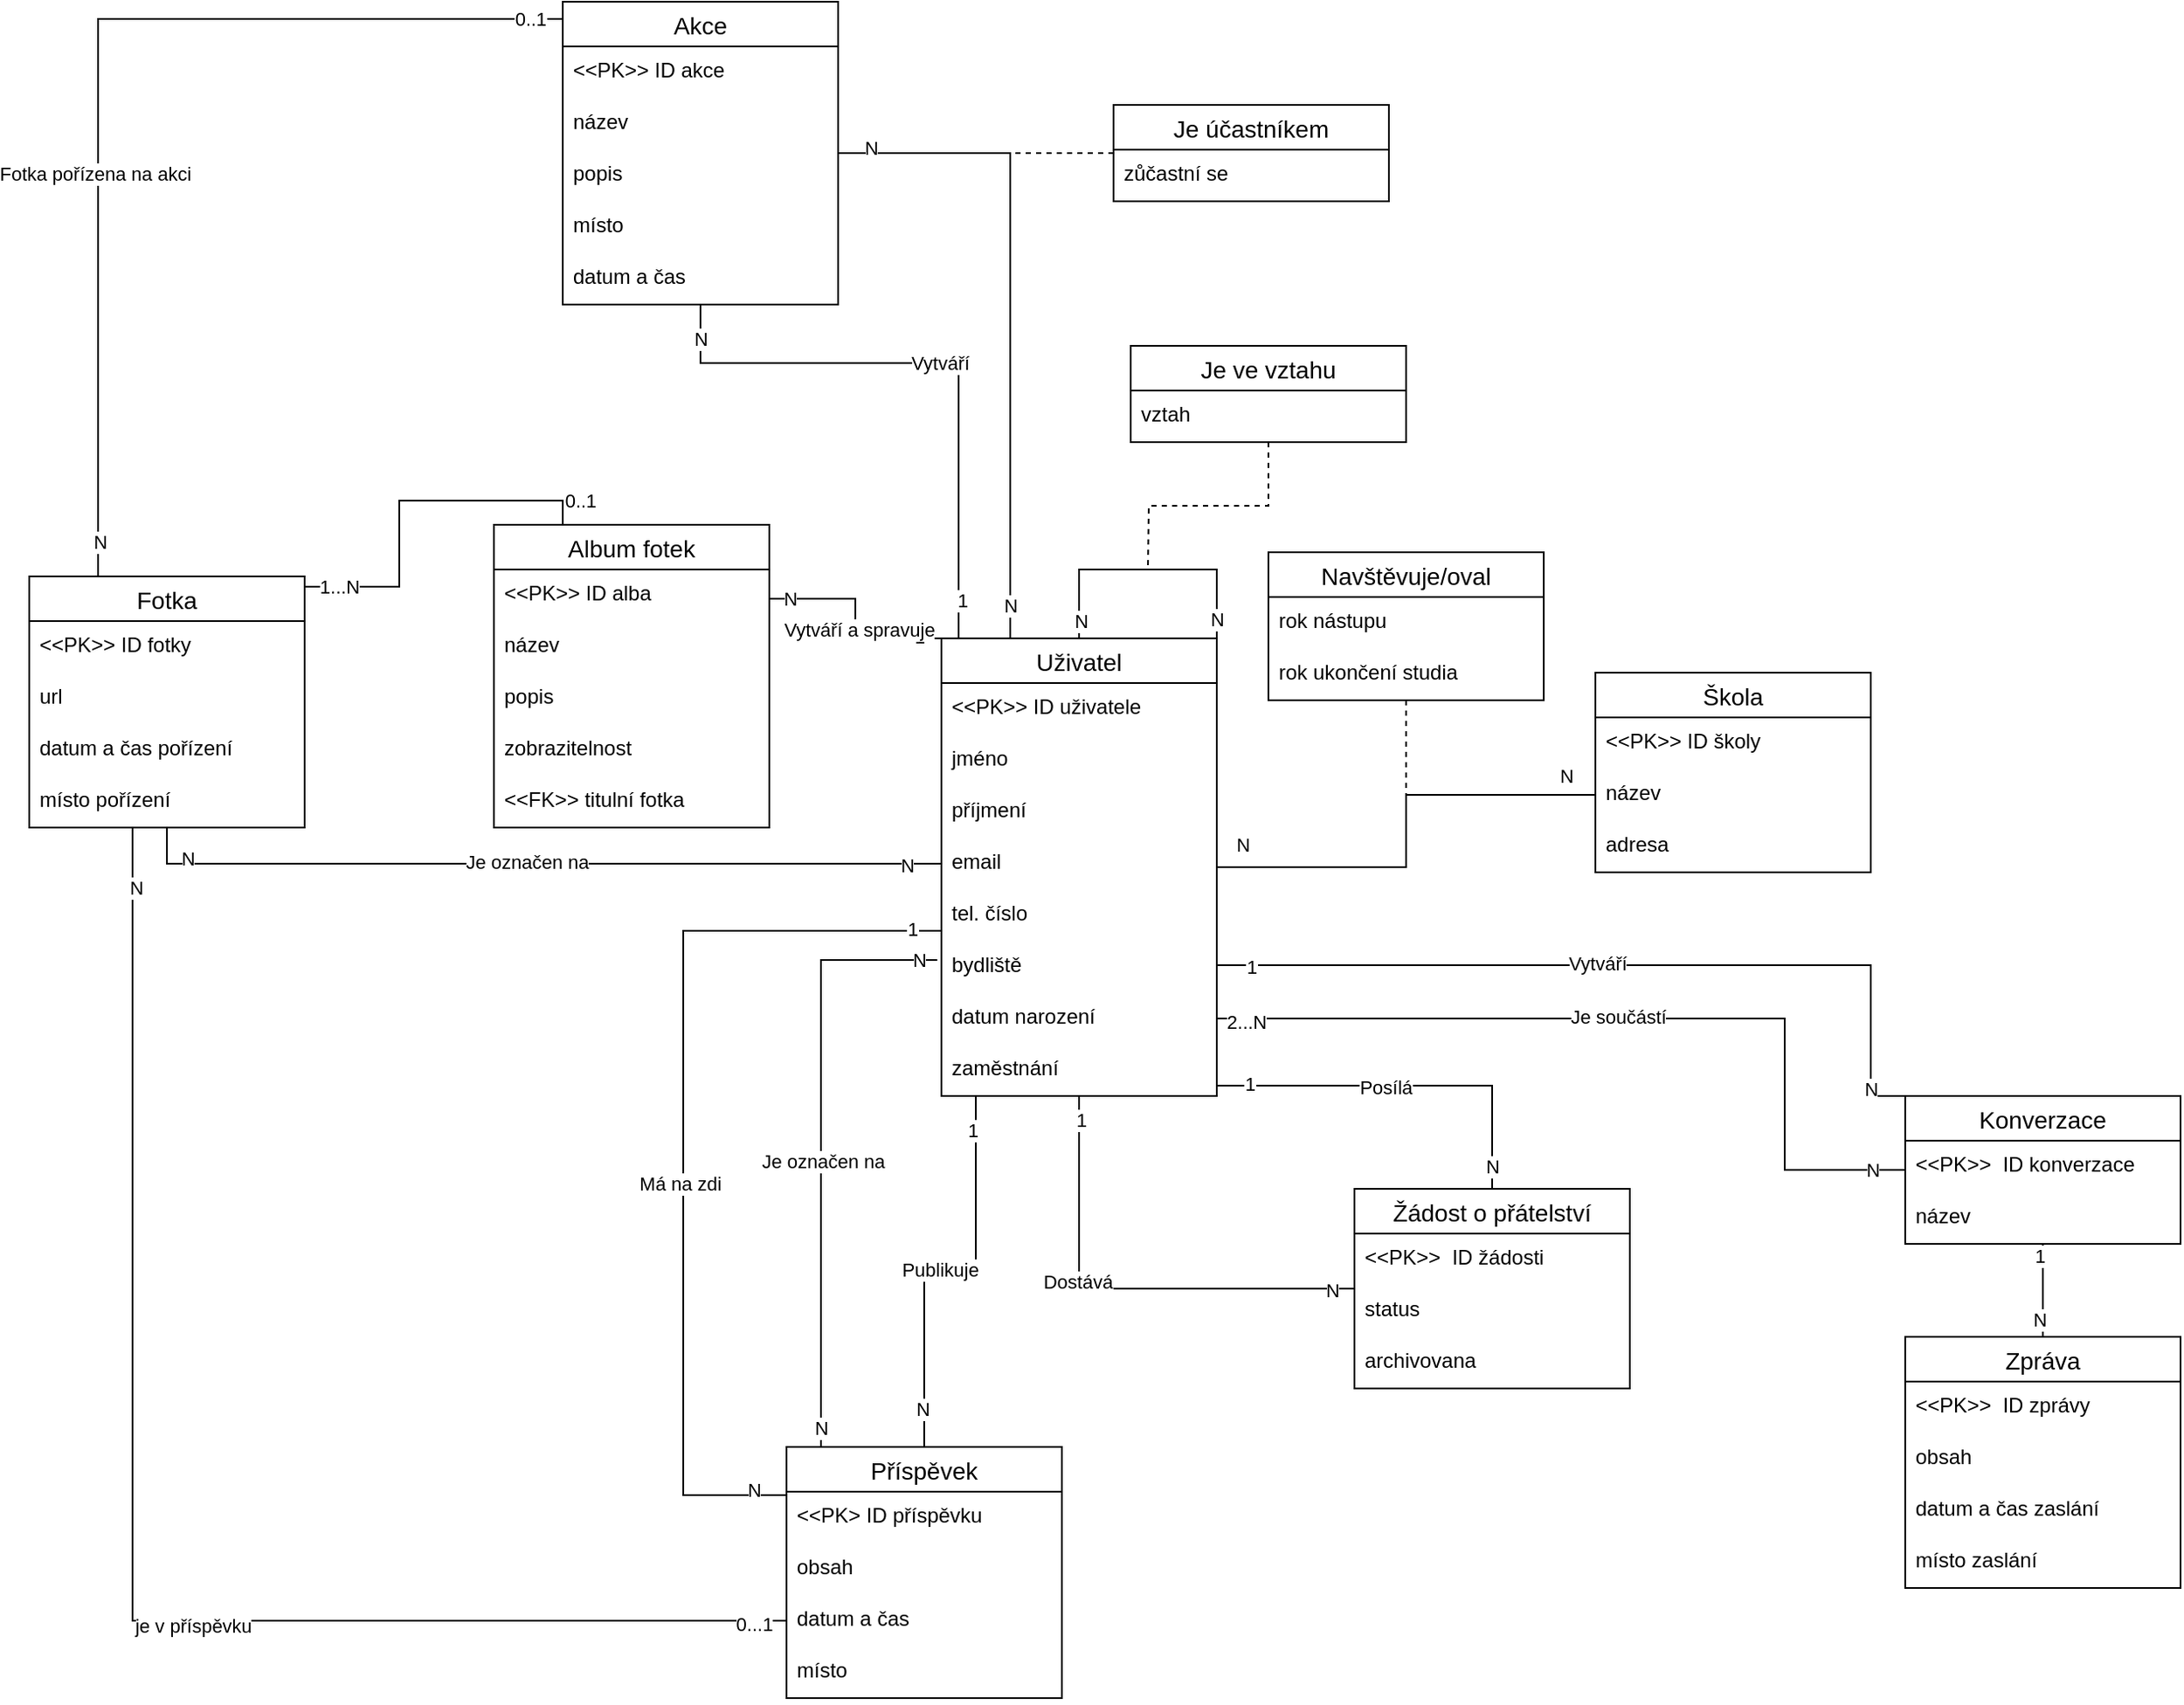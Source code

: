 <mxfile version="20.3.0" type="device"><diagram id="R2lEEEUBdFMjLlhIrx00" name="Page-1"><mxGraphModel dx="2292" dy="2453" grid="1" gridSize="10" guides="1" tooltips="1" connect="1" arrows="1" fold="1" page="1" pageScale="1" pageWidth="850" pageHeight="1100" math="0" shadow="0" extFonts="Permanent Marker^https://fonts.googleapis.com/css?family=Permanent+Marker"><root><mxCell id="0"/><mxCell id="1" parent="0"/><mxCell id="dJl0DLX7Oxz7wwz6UtBd-28" style="edgeStyle=orthogonalEdgeStyle;rounded=0;orthogonalLoop=1;jettySize=auto;html=1;endArrow=none;endFill=0;" parent="1" source="dJl0DLX7Oxz7wwz6UtBd-1" edge="1"><mxGeometry relative="1" as="geometry"><mxPoint x="200" y="160" as="targetPoint"/><Array as="points"><mxPoint x="120" y="120"/><mxPoint x="200" y="120"/></Array></mxGeometry></mxCell><mxCell id="dJl0DLX7Oxz7wwz6UtBd-29" value="N" style="edgeLabel;html=1;align=center;verticalAlign=middle;resizable=0;points=[];" parent="dJl0DLX7Oxz7wwz6UtBd-28" vertex="1" connectable="0"><mxGeometry x="-0.913" y="-1" relative="1" as="geometry"><mxPoint y="-3" as="offset"/></mxGeometry></mxCell><mxCell id="dJl0DLX7Oxz7wwz6UtBd-30" value="N" style="edgeLabel;html=1;align=center;verticalAlign=middle;resizable=0;points=[];" parent="dJl0DLX7Oxz7wwz6UtBd-28" vertex="1" connectable="0"><mxGeometry x="0.855" relative="1" as="geometry"><mxPoint as="offset"/></mxGeometry></mxCell><mxCell id="dJl0DLX7Oxz7wwz6UtBd-49" style="edgeStyle=orthogonalEdgeStyle;rounded=0;orthogonalLoop=1;jettySize=auto;html=1;entryX=0;entryY=0.5;entryDx=0;entryDy=0;endArrow=none;endFill=0;" parent="1" source="dJl0DLX7Oxz7wwz6UtBd-1" target="dJl0DLX7Oxz7wwz6UtBd-7" edge="1"><mxGeometry relative="1" as="geometry"/></mxCell><mxCell id="dJl0DLX7Oxz7wwz6UtBd-50" value="N" style="edgeLabel;html=1;align=center;verticalAlign=middle;resizable=0;points=[];" parent="dJl0DLX7Oxz7wwz6UtBd-49" vertex="1" connectable="0"><mxGeometry x="0.806" y="3" relative="1" as="geometry"><mxPoint x="8" y="-8" as="offset"/></mxGeometry></mxCell><mxCell id="dJl0DLX7Oxz7wwz6UtBd-51" value="N" style="edgeLabel;html=1;align=center;verticalAlign=middle;resizable=0;points=[];" parent="dJl0DLX7Oxz7wwz6UtBd-49" vertex="1" connectable="0"><mxGeometry x="-0.891" y="2" relative="1" as="geometry"><mxPoint y="-11" as="offset"/></mxGeometry></mxCell><mxCell id="dJl0DLX7Oxz7wwz6UtBd-1" value="Uživatel" style="swimlane;fontStyle=0;childLayout=stackLayout;horizontal=1;startSize=26;horizontalStack=0;resizeParent=1;resizeParentMax=0;resizeLast=0;collapsible=1;marginBottom=0;align=center;fontSize=14;" parent="1" vertex="1"><mxGeometry x="40" y="160" width="160" height="266" as="geometry"/></mxCell><mxCell id="dJl0DLX7Oxz7wwz6UtBd-2" value="&lt;&lt;PK&gt;&gt; ID uživatele" style="text;strokeColor=none;fillColor=none;spacingLeft=4;spacingRight=4;overflow=hidden;rotatable=0;points=[[0,0.5],[1,0.5]];portConstraint=eastwest;fontSize=12;" parent="dJl0DLX7Oxz7wwz6UtBd-1" vertex="1"><mxGeometry y="26" width="160" height="30" as="geometry"/></mxCell><mxCell id="dJl0DLX7Oxz7wwz6UtBd-4" value="jméno&#10;" style="text;strokeColor=none;fillColor=none;spacingLeft=4;spacingRight=4;overflow=hidden;rotatable=0;points=[[0,0.5],[1,0.5]];portConstraint=eastwest;fontSize=12;" parent="dJl0DLX7Oxz7wwz6UtBd-1" vertex="1"><mxGeometry y="56" width="160" height="30" as="geometry"/></mxCell><mxCell id="dJl0DLX7Oxz7wwz6UtBd-17" value="příjmení" style="text;strokeColor=none;fillColor=none;spacingLeft=4;spacingRight=4;overflow=hidden;rotatable=0;points=[[0,0.5],[1,0.5]];portConstraint=eastwest;fontSize=12;" parent="dJl0DLX7Oxz7wwz6UtBd-1" vertex="1"><mxGeometry y="86" width="160" height="30" as="geometry"/></mxCell><mxCell id="dJl0DLX7Oxz7wwz6UtBd-18" value="email" style="text;strokeColor=none;fillColor=none;spacingLeft=4;spacingRight=4;overflow=hidden;rotatable=0;points=[[0,0.5],[1,0.5]];portConstraint=eastwest;fontSize=12;" parent="dJl0DLX7Oxz7wwz6UtBd-1" vertex="1"><mxGeometry y="116" width="160" height="30" as="geometry"/></mxCell><mxCell id="dJl0DLX7Oxz7wwz6UtBd-19" value="tel. číslo" style="text;strokeColor=none;fillColor=none;spacingLeft=4;spacingRight=4;overflow=hidden;rotatable=0;points=[[0,0.5],[1,0.5]];portConstraint=eastwest;fontSize=12;" parent="dJl0DLX7Oxz7wwz6UtBd-1" vertex="1"><mxGeometry y="146" width="160" height="30" as="geometry"/></mxCell><mxCell id="dJl0DLX7Oxz7wwz6UtBd-20" value="bydliště" style="text;strokeColor=none;fillColor=none;spacingLeft=4;spacingRight=4;overflow=hidden;rotatable=0;points=[[0,0.5],[1,0.5]];portConstraint=eastwest;fontSize=12;" parent="dJl0DLX7Oxz7wwz6UtBd-1" vertex="1"><mxGeometry y="176" width="160" height="30" as="geometry"/></mxCell><mxCell id="dJl0DLX7Oxz7wwz6UtBd-21" value="datum narození" style="text;strokeColor=none;fillColor=none;spacingLeft=4;spacingRight=4;overflow=hidden;rotatable=0;points=[[0,0.5],[1,0.5]];portConstraint=eastwest;fontSize=12;" parent="dJl0DLX7Oxz7wwz6UtBd-1" vertex="1"><mxGeometry y="206" width="160" height="30" as="geometry"/></mxCell><mxCell id="dJl0DLX7Oxz7wwz6UtBd-22" value="zaměstnání" style="text;strokeColor=none;fillColor=none;spacingLeft=4;spacingRight=4;overflow=hidden;rotatable=0;points=[[0,0.5],[1,0.5]];portConstraint=eastwest;fontSize=12;" parent="dJl0DLX7Oxz7wwz6UtBd-1" vertex="1"><mxGeometry y="236" width="160" height="30" as="geometry"/></mxCell><mxCell id="dJl0DLX7Oxz7wwz6UtBd-5" value="Škola" style="swimlane;fontStyle=0;childLayout=stackLayout;horizontal=1;startSize=26;horizontalStack=0;resizeParent=1;resizeParentMax=0;resizeLast=0;collapsible=1;marginBottom=0;align=center;fontSize=14;" parent="1" vertex="1"><mxGeometry x="420" y="180" width="160" height="116" as="geometry"/></mxCell><mxCell id="dJl0DLX7Oxz7wwz6UtBd-6" value="&lt;&lt;PK&gt;&gt; ID školy" style="text;strokeColor=none;fillColor=none;spacingLeft=4;spacingRight=4;overflow=hidden;rotatable=0;points=[[0,0.5],[1,0.5]];portConstraint=eastwest;fontSize=12;" parent="dJl0DLX7Oxz7wwz6UtBd-5" vertex="1"><mxGeometry y="26" width="160" height="30" as="geometry"/></mxCell><mxCell id="dJl0DLX7Oxz7wwz6UtBd-7" value="název" style="text;strokeColor=none;fillColor=none;spacingLeft=4;spacingRight=4;overflow=hidden;rotatable=0;points=[[0,0.5],[1,0.5]];portConstraint=eastwest;fontSize=12;" parent="dJl0DLX7Oxz7wwz6UtBd-5" vertex="1"><mxGeometry y="56" width="160" height="30" as="geometry"/></mxCell><mxCell id="dJl0DLX7Oxz7wwz6UtBd-8" value="adresa" style="text;strokeColor=none;fillColor=none;spacingLeft=4;spacingRight=4;overflow=hidden;rotatable=0;points=[[0,0.5],[1,0.5]];portConstraint=eastwest;fontSize=12;" parent="dJl0DLX7Oxz7wwz6UtBd-5" vertex="1"><mxGeometry y="86" width="160" height="30" as="geometry"/></mxCell><mxCell id="dJl0DLX7Oxz7wwz6UtBd-60" style="edgeStyle=orthogonalEdgeStyle;rounded=0;orthogonalLoop=1;jettySize=auto;html=1;endArrow=none;endFill=0;" parent="1" source="dJl0DLX7Oxz7wwz6UtBd-13" target="dJl0DLX7Oxz7wwz6UtBd-1" edge="1"><mxGeometry relative="1" as="geometry"/></mxCell><mxCell id="dJl0DLX7Oxz7wwz6UtBd-66" value="Dostává" style="edgeLabel;html=1;align=center;verticalAlign=middle;resizable=0;points=[];" parent="dJl0DLX7Oxz7wwz6UtBd-60" vertex="1" connectable="0"><mxGeometry x="0.209" y="1" relative="1" as="geometry"><mxPoint as="offset"/></mxGeometry></mxCell><mxCell id="dJl0DLX7Oxz7wwz6UtBd-67" value="1" style="edgeLabel;html=1;align=center;verticalAlign=middle;resizable=0;points=[];" parent="dJl0DLX7Oxz7wwz6UtBd-60" vertex="1" connectable="0"><mxGeometry x="0.896" y="-1" relative="1" as="geometry"><mxPoint as="offset"/></mxGeometry></mxCell><mxCell id="dJl0DLX7Oxz7wwz6UtBd-68" value="N" style="edgeLabel;html=1;align=center;verticalAlign=middle;resizable=0;points=[];" parent="dJl0DLX7Oxz7wwz6UtBd-60" vertex="1" connectable="0"><mxGeometry x="-0.905" y="1" relative="1" as="geometry"><mxPoint as="offset"/></mxGeometry></mxCell><mxCell id="dJl0DLX7Oxz7wwz6UtBd-61" style="edgeStyle=orthogonalEdgeStyle;rounded=0;orthogonalLoop=1;jettySize=auto;html=1;endArrow=none;endFill=0;" parent="1" source="dJl0DLX7Oxz7wwz6UtBd-13" target="dJl0DLX7Oxz7wwz6UtBd-1" edge="1"><mxGeometry relative="1" as="geometry"><Array as="points"><mxPoint x="360" y="420"/></Array></mxGeometry></mxCell><mxCell id="dJl0DLX7Oxz7wwz6UtBd-63" value="N" style="edgeLabel;html=1;align=center;verticalAlign=middle;resizable=0;points=[];" parent="dJl0DLX7Oxz7wwz6UtBd-61" vertex="1" connectable="0"><mxGeometry x="-0.883" relative="1" as="geometry"><mxPoint as="offset"/></mxGeometry></mxCell><mxCell id="dJl0DLX7Oxz7wwz6UtBd-64" value="1" style="edgeLabel;html=1;align=center;verticalAlign=middle;resizable=0;points=[];" parent="dJl0DLX7Oxz7wwz6UtBd-61" vertex="1" connectable="0"><mxGeometry x="0.834" y="-1" relative="1" as="geometry"><mxPoint as="offset"/></mxGeometry></mxCell><mxCell id="dJl0DLX7Oxz7wwz6UtBd-65" value="Posílá" style="edgeLabel;html=1;align=center;verticalAlign=middle;resizable=0;points=[];" parent="dJl0DLX7Oxz7wwz6UtBd-61" vertex="1" connectable="0"><mxGeometry x="0.114" y="1" relative="1" as="geometry"><mxPoint as="offset"/></mxGeometry></mxCell><mxCell id="dJl0DLX7Oxz7wwz6UtBd-13" value="Žádost o přátelství" style="swimlane;fontStyle=0;childLayout=stackLayout;horizontal=1;startSize=26;horizontalStack=0;resizeParent=1;resizeParentMax=0;resizeLast=0;collapsible=1;marginBottom=0;align=center;fontSize=14;" parent="1" vertex="1"><mxGeometry x="280" y="480" width="160" height="116" as="geometry"/></mxCell><mxCell id="dJl0DLX7Oxz7wwz6UtBd-15" value="&lt;&lt;PK&gt;&gt;  ID žádosti" style="text;strokeColor=none;fillColor=none;spacingLeft=4;spacingRight=4;overflow=hidden;rotatable=0;points=[[0,0.5],[1,0.5]];portConstraint=eastwest;fontSize=12;" parent="dJl0DLX7Oxz7wwz6UtBd-13" vertex="1"><mxGeometry y="26" width="160" height="30" as="geometry"/></mxCell><mxCell id="dJl0DLX7Oxz7wwz6UtBd-69" value="status" style="text;strokeColor=none;fillColor=none;spacingLeft=4;spacingRight=4;overflow=hidden;rotatable=0;points=[[0,0.5],[1,0.5]];portConstraint=eastwest;fontSize=12;" parent="dJl0DLX7Oxz7wwz6UtBd-13" vertex="1"><mxGeometry y="56" width="160" height="30" as="geometry"/></mxCell><mxCell id="GvWDZZlMKN9fP6hZf6HI-1" value="archivovana" style="text;strokeColor=none;fillColor=none;spacingLeft=4;spacingRight=4;overflow=hidden;rotatable=0;points=[[0,0.5],[1,0.5]];portConstraint=eastwest;fontSize=12;" vertex="1" parent="dJl0DLX7Oxz7wwz6UtBd-13"><mxGeometry y="86" width="160" height="30" as="geometry"/></mxCell><mxCell id="dJl0DLX7Oxz7wwz6UtBd-46" style="edgeStyle=orthogonalEdgeStyle;rounded=0;orthogonalLoop=1;jettySize=auto;html=1;dashed=1;endArrow=none;endFill=0;" parent="1" source="dJl0DLX7Oxz7wwz6UtBd-42" edge="1"><mxGeometry relative="1" as="geometry"><mxPoint x="160" y="120" as="targetPoint"/></mxGeometry></mxCell><mxCell id="dJl0DLX7Oxz7wwz6UtBd-42" value="Je ve vztahu" style="swimlane;fontStyle=0;childLayout=stackLayout;horizontal=1;startSize=26;horizontalStack=0;resizeParent=1;resizeParentMax=0;resizeLast=0;collapsible=1;marginBottom=0;align=center;fontSize=14;" parent="1" vertex="1"><mxGeometry x="150" y="-10" width="160" height="56" as="geometry"/></mxCell><mxCell id="dJl0DLX7Oxz7wwz6UtBd-43" value="vztah" style="text;strokeColor=none;fillColor=none;spacingLeft=4;spacingRight=4;overflow=hidden;rotatable=0;points=[[0,0.5],[1,0.5]];portConstraint=eastwest;fontSize=12;" parent="dJl0DLX7Oxz7wwz6UtBd-42" vertex="1"><mxGeometry y="26" width="160" height="30" as="geometry"/></mxCell><mxCell id="dJl0DLX7Oxz7wwz6UtBd-58" style="edgeStyle=orthogonalEdgeStyle;rounded=0;orthogonalLoop=1;jettySize=auto;html=1;endArrow=none;endFill=0;dashed=1;" parent="1" source="dJl0DLX7Oxz7wwz6UtBd-54" edge="1"><mxGeometry relative="1" as="geometry"><mxPoint x="310" y="290" as="targetPoint"/></mxGeometry></mxCell><mxCell id="dJl0DLX7Oxz7wwz6UtBd-54" value="Navštěvuje/oval" style="swimlane;fontStyle=0;childLayout=stackLayout;horizontal=1;startSize=26;horizontalStack=0;resizeParent=1;resizeParentMax=0;resizeLast=0;collapsible=1;marginBottom=0;align=center;fontSize=14;" parent="1" vertex="1"><mxGeometry x="230" y="110" width="160" height="86" as="geometry"/></mxCell><mxCell id="dJl0DLX7Oxz7wwz6UtBd-55" value="rok nástupu" style="text;strokeColor=none;fillColor=none;spacingLeft=4;spacingRight=4;overflow=hidden;rotatable=0;points=[[0,0.5],[1,0.5]];portConstraint=eastwest;fontSize=12;" parent="dJl0DLX7Oxz7wwz6UtBd-54" vertex="1"><mxGeometry y="26" width="160" height="30" as="geometry"/></mxCell><mxCell id="dJl0DLX7Oxz7wwz6UtBd-56" value="rok ukončení studia" style="text;strokeColor=none;fillColor=none;spacingLeft=4;spacingRight=4;overflow=hidden;rotatable=0;points=[[0,0.5],[1,0.5]];portConstraint=eastwest;fontSize=12;" parent="dJl0DLX7Oxz7wwz6UtBd-54" vertex="1"><mxGeometry y="56" width="160" height="30" as="geometry"/></mxCell><mxCell id="dJl0DLX7Oxz7wwz6UtBd-76" style="edgeStyle=orthogonalEdgeStyle;rounded=0;orthogonalLoop=1;jettySize=auto;html=1;endArrow=none;endFill=0;" parent="1" source="dJl0DLX7Oxz7wwz6UtBd-71" target="dJl0DLX7Oxz7wwz6UtBd-1" edge="1"><mxGeometry relative="1" as="geometry"><Array as="points"><mxPoint x="30" y="528"/><mxPoint x="60" y="528"/></Array></mxGeometry></mxCell><mxCell id="dJl0DLX7Oxz7wwz6UtBd-77" value="1" style="edgeLabel;html=1;align=center;verticalAlign=middle;resizable=0;points=[];" parent="dJl0DLX7Oxz7wwz6UtBd-76" vertex="1" connectable="0"><mxGeometry x="0.831" y="2" relative="1" as="geometry"><mxPoint as="offset"/></mxGeometry></mxCell><mxCell id="dJl0DLX7Oxz7wwz6UtBd-78" value="N" style="edgeLabel;html=1;align=center;verticalAlign=middle;resizable=0;points=[];" parent="dJl0DLX7Oxz7wwz6UtBd-76" vertex="1" connectable="0"><mxGeometry x="-0.809" y="1" relative="1" as="geometry"><mxPoint as="offset"/></mxGeometry></mxCell><mxCell id="dJl0DLX7Oxz7wwz6UtBd-79" value="Publikuje" style="edgeLabel;html=1;align=center;verticalAlign=middle;resizable=0;points=[];" parent="dJl0DLX7Oxz7wwz6UtBd-76" vertex="1" connectable="0"><mxGeometry x="-0.057" y="1" relative="1" as="geometry"><mxPoint as="offset"/></mxGeometry></mxCell><mxCell id="dJl0DLX7Oxz7wwz6UtBd-81" style="edgeStyle=orthogonalEdgeStyle;rounded=0;orthogonalLoop=1;jettySize=auto;html=1;endArrow=none;endFill=0;" parent="1" source="dJl0DLX7Oxz7wwz6UtBd-71" target="dJl0DLX7Oxz7wwz6UtBd-1" edge="1"><mxGeometry relative="1" as="geometry"><Array as="points"><mxPoint x="-110" y="658"/><mxPoint x="-110" y="330"/></Array></mxGeometry></mxCell><mxCell id="dJl0DLX7Oxz7wwz6UtBd-83" value="1" style="edgeLabel;html=1;align=center;verticalAlign=middle;resizable=0;points=[];" parent="dJl0DLX7Oxz7wwz6UtBd-81" vertex="1" connectable="0"><mxGeometry x="0.935" y="1" relative="1" as="geometry"><mxPoint as="offset"/></mxGeometry></mxCell><mxCell id="dJl0DLX7Oxz7wwz6UtBd-84" value="N" style="edgeLabel;html=1;align=center;verticalAlign=middle;resizable=0;points=[];" parent="dJl0DLX7Oxz7wwz6UtBd-81" vertex="1" connectable="0"><mxGeometry x="-0.93" y="-3" relative="1" as="geometry"><mxPoint as="offset"/></mxGeometry></mxCell><mxCell id="dJl0DLX7Oxz7wwz6UtBd-85" value="Má na zdi" style="edgeLabel;html=1;align=center;verticalAlign=middle;resizable=0;points=[];" parent="dJl0DLX7Oxz7wwz6UtBd-81" vertex="1" connectable="0"><mxGeometry x="-0.105" y="2" relative="1" as="geometry"><mxPoint as="offset"/></mxGeometry></mxCell><mxCell id="dJl0DLX7Oxz7wwz6UtBd-86" style="edgeStyle=orthogonalEdgeStyle;rounded=0;orthogonalLoop=1;jettySize=auto;html=1;entryX=-0.015;entryY=0.367;entryDx=0;entryDy=0;entryPerimeter=0;endArrow=none;endFill=0;" parent="1" source="dJl0DLX7Oxz7wwz6UtBd-71" target="dJl0DLX7Oxz7wwz6UtBd-20" edge="1"><mxGeometry relative="1" as="geometry"><Array as="points"><mxPoint x="-30" y="347"/></Array></mxGeometry></mxCell><mxCell id="dJl0DLX7Oxz7wwz6UtBd-87" value="N" style="edgeLabel;html=1;align=center;verticalAlign=middle;resizable=0;points=[];" parent="dJl0DLX7Oxz7wwz6UtBd-86" vertex="1" connectable="0"><mxGeometry x="0.939" relative="1" as="geometry"><mxPoint as="offset"/></mxGeometry></mxCell><mxCell id="dJl0DLX7Oxz7wwz6UtBd-88" value="N" style="edgeLabel;html=1;align=center;verticalAlign=middle;resizable=0;points=[];" parent="dJl0DLX7Oxz7wwz6UtBd-86" vertex="1" connectable="0"><mxGeometry x="-0.937" relative="1" as="geometry"><mxPoint as="offset"/></mxGeometry></mxCell><mxCell id="dJl0DLX7Oxz7wwz6UtBd-89" value="Je označen na" style="edgeLabel;html=1;align=center;verticalAlign=middle;resizable=0;points=[];" parent="dJl0DLX7Oxz7wwz6UtBd-86" vertex="1" connectable="0"><mxGeometry x="-0.052" y="-1" relative="1" as="geometry"><mxPoint as="offset"/></mxGeometry></mxCell><mxCell id="dJl0DLX7Oxz7wwz6UtBd-71" value="Příspěvek" style="swimlane;fontStyle=0;childLayout=stackLayout;horizontal=1;startSize=26;horizontalStack=0;resizeParent=1;resizeParentMax=0;resizeLast=0;collapsible=1;marginBottom=0;align=center;fontSize=14;" parent="1" vertex="1"><mxGeometry x="-50" y="630" width="160" height="146" as="geometry"/></mxCell><mxCell id="dJl0DLX7Oxz7wwz6UtBd-72" value="&lt;&lt;PK&gt; ID příspěvku" style="text;strokeColor=none;fillColor=none;spacingLeft=4;spacingRight=4;overflow=hidden;rotatable=0;points=[[0,0.5],[1,0.5]];portConstraint=eastwest;fontSize=12;" parent="dJl0DLX7Oxz7wwz6UtBd-71" vertex="1"><mxGeometry y="26" width="160" height="30" as="geometry"/></mxCell><mxCell id="dJl0DLX7Oxz7wwz6UtBd-93" value="obsah" style="text;strokeColor=none;fillColor=none;spacingLeft=4;spacingRight=4;overflow=hidden;rotatable=0;points=[[0,0.5],[1,0.5]];portConstraint=eastwest;fontSize=12;" parent="dJl0DLX7Oxz7wwz6UtBd-71" vertex="1"><mxGeometry y="56" width="160" height="30" as="geometry"/></mxCell><mxCell id="dJl0DLX7Oxz7wwz6UtBd-94" value="datum a čas" style="text;strokeColor=none;fillColor=none;spacingLeft=4;spacingRight=4;overflow=hidden;rotatable=0;points=[[0,0.5],[1,0.5]];portConstraint=eastwest;fontSize=12;" parent="dJl0DLX7Oxz7wwz6UtBd-71" vertex="1"><mxGeometry y="86" width="160" height="30" as="geometry"/></mxCell><mxCell id="dJl0DLX7Oxz7wwz6UtBd-95" value="místo" style="text;strokeColor=none;fillColor=none;spacingLeft=4;spacingRight=4;overflow=hidden;rotatable=0;points=[[0,0.5],[1,0.5]];portConstraint=eastwest;fontSize=12;" parent="dJl0DLX7Oxz7wwz6UtBd-71" vertex="1"><mxGeometry y="116" width="160" height="30" as="geometry"/></mxCell><mxCell id="dJl0DLX7Oxz7wwz6UtBd-103" style="edgeStyle=orthogonalEdgeStyle;rounded=0;orthogonalLoop=1;jettySize=auto;html=1;endArrow=none;endFill=0;" parent="1" source="dJl0DLX7Oxz7wwz6UtBd-100" target="dJl0DLX7Oxz7wwz6UtBd-1" edge="1"><mxGeometry relative="1" as="geometry"><Array as="points"><mxPoint x="-10" y="137"/><mxPoint x="-10" y="160"/></Array></mxGeometry></mxCell><mxCell id="dJl0DLX7Oxz7wwz6UtBd-110" value="N" style="edgeLabel;html=1;align=center;verticalAlign=middle;resizable=0;points=[];" parent="dJl0DLX7Oxz7wwz6UtBd-103" vertex="1" connectable="0"><mxGeometry x="-0.802" relative="1" as="geometry"><mxPoint as="offset"/></mxGeometry></mxCell><mxCell id="dJl0DLX7Oxz7wwz6UtBd-112" value="1" style="edgeLabel;html=1;align=center;verticalAlign=middle;resizable=0;points=[];" parent="dJl0DLX7Oxz7wwz6UtBd-103" vertex="1" connectable="0"><mxGeometry x="0.778" y="1" relative="1" as="geometry"><mxPoint as="offset"/></mxGeometry></mxCell><mxCell id="Sk-mAd5Xaj9UqnqmIyhn-1" value="Vytváří a spravuje" style="edgeLabel;html=1;align=center;verticalAlign=middle;resizable=0;points=[];" parent="dJl0DLX7Oxz7wwz6UtBd-103" vertex="1" connectable="0"><mxGeometry x="0.1" y="2" relative="1" as="geometry"><mxPoint as="offset"/></mxGeometry></mxCell><mxCell id="dJl0DLX7Oxz7wwz6UtBd-100" value="Album fotek" style="swimlane;fontStyle=0;childLayout=stackLayout;horizontal=1;startSize=26;horizontalStack=0;resizeParent=1;resizeParentMax=0;resizeLast=0;collapsible=1;marginBottom=0;align=center;fontSize=14;" parent="1" vertex="1"><mxGeometry x="-220" y="94" width="160" height="176" as="geometry"/></mxCell><mxCell id="dJl0DLX7Oxz7wwz6UtBd-101" value="&lt;&lt;PK&gt;&gt; ID alba" style="text;strokeColor=none;fillColor=none;spacingLeft=4;spacingRight=4;overflow=hidden;rotatable=0;points=[[0,0.5],[1,0.5]];portConstraint=eastwest;fontSize=12;" parent="dJl0DLX7Oxz7wwz6UtBd-100" vertex="1"><mxGeometry y="26" width="160" height="30" as="geometry"/></mxCell><mxCell id="dJl0DLX7Oxz7wwz6UtBd-102" value="název" style="text;strokeColor=none;fillColor=none;spacingLeft=4;spacingRight=4;overflow=hidden;rotatable=0;points=[[0,0.5],[1,0.5]];portConstraint=eastwest;fontSize=12;" parent="dJl0DLX7Oxz7wwz6UtBd-100" vertex="1"><mxGeometry y="56" width="160" height="30" as="geometry"/></mxCell><mxCell id="dJl0DLX7Oxz7wwz6UtBd-105" value="popis" style="text;strokeColor=none;fillColor=none;spacingLeft=4;spacingRight=4;overflow=hidden;rotatable=0;points=[[0,0.5],[1,0.5]];portConstraint=eastwest;fontSize=12;" parent="dJl0DLX7Oxz7wwz6UtBd-100" vertex="1"><mxGeometry y="86" width="160" height="30" as="geometry"/></mxCell><mxCell id="dJl0DLX7Oxz7wwz6UtBd-106" value="zobrazitelnost" style="text;strokeColor=none;fillColor=none;spacingLeft=4;spacingRight=4;overflow=hidden;rotatable=0;points=[[0,0.5],[1,0.5]];portConstraint=eastwest;fontSize=12;" parent="dJl0DLX7Oxz7wwz6UtBd-100" vertex="1"><mxGeometry y="116" width="160" height="30" as="geometry"/></mxCell><mxCell id="dJl0DLX7Oxz7wwz6UtBd-136" value="&lt;&lt;FK&gt;&gt; titulní fotka" style="text;strokeColor=none;fillColor=none;spacingLeft=4;spacingRight=4;overflow=hidden;rotatable=0;points=[[0,0.5],[1,0.5]];portConstraint=eastwest;fontSize=12;" parent="dJl0DLX7Oxz7wwz6UtBd-100" vertex="1"><mxGeometry y="146" width="160" height="30" as="geometry"/></mxCell><mxCell id="dJl0DLX7Oxz7wwz6UtBd-122" style="edgeStyle=orthogonalEdgeStyle;rounded=0;orthogonalLoop=1;jettySize=auto;html=1;entryX=0.25;entryY=0;entryDx=0;entryDy=0;endArrow=none;endFill=0;" parent="1" source="dJl0DLX7Oxz7wwz6UtBd-114" target="dJl0DLX7Oxz7wwz6UtBd-100" edge="1"><mxGeometry relative="1" as="geometry"><Array as="points"><mxPoint x="-275" y="130"/><mxPoint x="-275" y="80"/><mxPoint x="-180" y="80"/></Array></mxGeometry></mxCell><mxCell id="dJl0DLX7Oxz7wwz6UtBd-124" value="0..1" style="edgeLabel;html=1;align=center;verticalAlign=middle;resizable=0;points=[];" parent="dJl0DLX7Oxz7wwz6UtBd-122" vertex="1" connectable="0"><mxGeometry x="0.943" y="1" relative="1" as="geometry"><mxPoint x="9" y="-8" as="offset"/></mxGeometry></mxCell><mxCell id="dJl0DLX7Oxz7wwz6UtBd-125" value="1...N" style="edgeLabel;html=1;align=center;verticalAlign=middle;resizable=0;points=[];" parent="dJl0DLX7Oxz7wwz6UtBd-122" vertex="1" connectable="0"><mxGeometry x="-0.944" relative="1" as="geometry"><mxPoint x="14" as="offset"/></mxGeometry></mxCell><mxCell id="dJl0DLX7Oxz7wwz6UtBd-158" style="edgeStyle=orthogonalEdgeStyle;rounded=0;orthogonalLoop=1;jettySize=auto;html=1;entryX=0.125;entryY=0.057;entryDx=0;entryDy=0;entryPerimeter=0;endArrow=none;endFill=0;" parent="1" source="dJl0DLX7Oxz7wwz6UtBd-114" target="dJl0DLX7Oxz7wwz6UtBd-137" edge="1"><mxGeometry relative="1" as="geometry"><Array as="points"><mxPoint x="-450" y="-200"/></Array></mxGeometry></mxCell><mxCell id="dJl0DLX7Oxz7wwz6UtBd-159" value="0..1" style="edgeLabel;html=1;align=center;verticalAlign=middle;resizable=0;points=[];" parent="dJl0DLX7Oxz7wwz6UtBd-158" vertex="1" connectable="0"><mxGeometry x="0.873" relative="1" as="geometry"><mxPoint as="offset"/></mxGeometry></mxCell><mxCell id="dJl0DLX7Oxz7wwz6UtBd-160" value="N" style="edgeLabel;html=1;align=center;verticalAlign=middle;resizable=0;points=[];" parent="dJl0DLX7Oxz7wwz6UtBd-158" vertex="1" connectable="0"><mxGeometry x="-0.937" y="-1" relative="1" as="geometry"><mxPoint y="-1" as="offset"/></mxGeometry></mxCell><mxCell id="dJl0DLX7Oxz7wwz6UtBd-161" value="Fotka pořízena na akci" style="edgeLabel;html=1;align=center;verticalAlign=middle;resizable=0;points=[];" parent="dJl0DLX7Oxz7wwz6UtBd-158" vertex="1" connectable="0"><mxGeometry x="-0.236" y="2" relative="1" as="geometry"><mxPoint as="offset"/></mxGeometry></mxCell><mxCell id="Sk-mAd5Xaj9UqnqmIyhn-2" style="edgeStyle=orthogonalEdgeStyle;rounded=0;orthogonalLoop=1;jettySize=auto;html=1;entryX=0;entryY=0.5;entryDx=0;entryDy=0;endArrow=none;endFill=0;" parent="1" source="dJl0DLX7Oxz7wwz6UtBd-114" target="dJl0DLX7Oxz7wwz6UtBd-18" edge="1"><mxGeometry relative="1" as="geometry"/></mxCell><mxCell id="Sk-mAd5Xaj9UqnqmIyhn-3" value="N" style="edgeLabel;html=1;align=center;verticalAlign=middle;resizable=0;points=[];" parent="Sk-mAd5Xaj9UqnqmIyhn-2" vertex="1" connectable="0"><mxGeometry x="-0.862" y="3" relative="1" as="geometry"><mxPoint as="offset"/></mxGeometry></mxCell><mxCell id="Sk-mAd5Xaj9UqnqmIyhn-4" value="N" style="edgeLabel;html=1;align=center;verticalAlign=middle;resizable=0;points=[];" parent="Sk-mAd5Xaj9UqnqmIyhn-2" vertex="1" connectable="0"><mxGeometry x="0.86" y="-1" relative="1" as="geometry"><mxPoint x="13" as="offset"/></mxGeometry></mxCell><mxCell id="Sk-mAd5Xaj9UqnqmIyhn-5" value="Je označen na" style="edgeLabel;html=1;align=center;verticalAlign=middle;resizable=0;points=[];" parent="Sk-mAd5Xaj9UqnqmIyhn-2" vertex="1" connectable="0"><mxGeometry x="-0.023" y="1" relative="1" as="geometry"><mxPoint as="offset"/></mxGeometry></mxCell><mxCell id="dJl0DLX7Oxz7wwz6UtBd-114" value="Fotka" style="swimlane;fontStyle=0;childLayout=stackLayout;horizontal=1;startSize=26;horizontalStack=0;resizeParent=1;resizeParentMax=0;resizeLast=0;collapsible=1;marginBottom=0;align=center;fontSize=14;" parent="1" vertex="1"><mxGeometry x="-490" y="124" width="160" height="146" as="geometry"/></mxCell><mxCell id="dJl0DLX7Oxz7wwz6UtBd-115" value="&lt;&lt;PK&gt;&gt; ID fotky" style="text;strokeColor=none;fillColor=none;spacingLeft=4;spacingRight=4;overflow=hidden;rotatable=0;points=[[0,0.5],[1,0.5]];portConstraint=eastwest;fontSize=12;" parent="dJl0DLX7Oxz7wwz6UtBd-114" vertex="1"><mxGeometry y="26" width="160" height="30" as="geometry"/></mxCell><mxCell id="dJl0DLX7Oxz7wwz6UtBd-116" value="url" style="text;strokeColor=none;fillColor=none;spacingLeft=4;spacingRight=4;overflow=hidden;rotatable=0;points=[[0,0.5],[1,0.5]];portConstraint=eastwest;fontSize=12;" parent="dJl0DLX7Oxz7wwz6UtBd-114" vertex="1"><mxGeometry y="56" width="160" height="30" as="geometry"/></mxCell><mxCell id="dJl0DLX7Oxz7wwz6UtBd-118" value="datum a čas pořízení" style="text;strokeColor=none;fillColor=none;spacingLeft=4;spacingRight=4;overflow=hidden;rotatable=0;points=[[0,0.5],[1,0.5]];portConstraint=eastwest;fontSize=12;" parent="dJl0DLX7Oxz7wwz6UtBd-114" vertex="1"><mxGeometry y="86" width="160" height="30" as="geometry"/></mxCell><mxCell id="dJl0DLX7Oxz7wwz6UtBd-119" value="místo pořízení" style="text;strokeColor=none;fillColor=none;spacingLeft=4;spacingRight=4;overflow=hidden;rotatable=0;points=[[0,0.5],[1,0.5]];portConstraint=eastwest;fontSize=12;" parent="dJl0DLX7Oxz7wwz6UtBd-114" vertex="1"><mxGeometry y="116" width="160" height="30" as="geometry"/></mxCell><mxCell id="dJl0DLX7Oxz7wwz6UtBd-143" style="edgeStyle=orthogonalEdgeStyle;rounded=0;orthogonalLoop=1;jettySize=auto;html=1;endArrow=none;endFill=0;" parent="1" source="dJl0DLX7Oxz7wwz6UtBd-137" target="dJl0DLX7Oxz7wwz6UtBd-1" edge="1"><mxGeometry relative="1" as="geometry"><Array as="points"><mxPoint x="-100"/><mxPoint x="50"/></Array></mxGeometry></mxCell><mxCell id="dJl0DLX7Oxz7wwz6UtBd-146" value="N" style="edgeLabel;html=1;align=center;verticalAlign=middle;resizable=0;points=[];" parent="dJl0DLX7Oxz7wwz6UtBd-143" vertex="1" connectable="0"><mxGeometry x="-0.887" relative="1" as="geometry"><mxPoint as="offset"/></mxGeometry></mxCell><mxCell id="dJl0DLX7Oxz7wwz6UtBd-147" value="1" style="edgeLabel;html=1;align=center;verticalAlign=middle;resizable=0;points=[];" parent="dJl0DLX7Oxz7wwz6UtBd-143" vertex="1" connectable="0"><mxGeometry x="0.872" y="2" relative="1" as="geometry"><mxPoint as="offset"/></mxGeometry></mxCell><mxCell id="dJl0DLX7Oxz7wwz6UtBd-148" value="Vytváří" style="edgeLabel;html=1;align=center;verticalAlign=middle;resizable=0;points=[];" parent="dJl0DLX7Oxz7wwz6UtBd-143" vertex="1" connectable="0"><mxGeometry x="0.002" relative="1" as="geometry"><mxPoint as="offset"/></mxGeometry></mxCell><mxCell id="dJl0DLX7Oxz7wwz6UtBd-149" style="edgeStyle=orthogonalEdgeStyle;rounded=0;orthogonalLoop=1;jettySize=auto;html=1;entryX=0.188;entryY=0;entryDx=0;entryDy=0;entryPerimeter=0;endArrow=none;endFill=0;" parent="1" source="dJl0DLX7Oxz7wwz6UtBd-137" target="dJl0DLX7Oxz7wwz6UtBd-1" edge="1"><mxGeometry relative="1" as="geometry"><Array as="points"><mxPoint x="80" y="-122"/><mxPoint x="80" y="160"/></Array></mxGeometry></mxCell><mxCell id="dJl0DLX7Oxz7wwz6UtBd-150" value="N" style="edgeLabel;html=1;align=center;verticalAlign=middle;resizable=0;points=[];" parent="dJl0DLX7Oxz7wwz6UtBd-149" vertex="1" connectable="0"><mxGeometry x="0.852" relative="1" as="geometry"><mxPoint as="offset"/></mxGeometry></mxCell><mxCell id="dJl0DLX7Oxz7wwz6UtBd-151" value="N" style="edgeLabel;html=1;align=center;verticalAlign=middle;resizable=0;points=[];" parent="dJl0DLX7Oxz7wwz6UtBd-149" vertex="1" connectable="0"><mxGeometry x="-0.906" y="3" relative="1" as="geometry"><mxPoint as="offset"/></mxGeometry></mxCell><mxCell id="dJl0DLX7Oxz7wwz6UtBd-137" value="Akce" style="swimlane;fontStyle=0;childLayout=stackLayout;horizontal=1;startSize=26;horizontalStack=0;resizeParent=1;resizeParentMax=0;resizeLast=0;collapsible=1;marginBottom=0;align=center;fontSize=14;" parent="1" vertex="1"><mxGeometry x="-180" y="-210" width="160" height="176" as="geometry"/></mxCell><mxCell id="dJl0DLX7Oxz7wwz6UtBd-138" value="&lt;&lt;PK&gt;&gt; ID akce" style="text;strokeColor=none;fillColor=none;spacingLeft=4;spacingRight=4;overflow=hidden;rotatable=0;points=[[0,0.5],[1,0.5]];portConstraint=eastwest;fontSize=12;" parent="dJl0DLX7Oxz7wwz6UtBd-137" vertex="1"><mxGeometry y="26" width="160" height="30" as="geometry"/></mxCell><mxCell id="dJl0DLX7Oxz7wwz6UtBd-139" value="název" style="text;strokeColor=none;fillColor=none;spacingLeft=4;spacingRight=4;overflow=hidden;rotatable=0;points=[[0,0.5],[1,0.5]];portConstraint=eastwest;fontSize=12;" parent="dJl0DLX7Oxz7wwz6UtBd-137" vertex="1"><mxGeometry y="56" width="160" height="30" as="geometry"/></mxCell><mxCell id="dJl0DLX7Oxz7wwz6UtBd-140" value="popis" style="text;strokeColor=none;fillColor=none;spacingLeft=4;spacingRight=4;overflow=hidden;rotatable=0;points=[[0,0.5],[1,0.5]];portConstraint=eastwest;fontSize=12;" parent="dJl0DLX7Oxz7wwz6UtBd-137" vertex="1"><mxGeometry y="86" width="160" height="30" as="geometry"/></mxCell><mxCell id="dJl0DLX7Oxz7wwz6UtBd-141" value="místo" style="text;strokeColor=none;fillColor=none;spacingLeft=4;spacingRight=4;overflow=hidden;rotatable=0;points=[[0,0.5],[1,0.5]];portConstraint=eastwest;fontSize=12;" parent="dJl0DLX7Oxz7wwz6UtBd-137" vertex="1"><mxGeometry y="116" width="160" height="30" as="geometry"/></mxCell><mxCell id="dJl0DLX7Oxz7wwz6UtBd-142" value="datum a čas" style="text;strokeColor=none;fillColor=none;spacingLeft=4;spacingRight=4;overflow=hidden;rotatable=0;points=[[0,0.5],[1,0.5]];portConstraint=eastwest;fontSize=12;" parent="dJl0DLX7Oxz7wwz6UtBd-137" vertex="1"><mxGeometry y="146" width="160" height="30" as="geometry"/></mxCell><mxCell id="dJl0DLX7Oxz7wwz6UtBd-156" style="edgeStyle=orthogonalEdgeStyle;rounded=0;orthogonalLoop=1;jettySize=auto;html=1;endArrow=none;endFill=0;dashed=1;" parent="1" source="dJl0DLX7Oxz7wwz6UtBd-154" edge="1"><mxGeometry relative="1" as="geometry"><mxPoint x="80" y="-122" as="targetPoint"/></mxGeometry></mxCell><mxCell id="dJl0DLX7Oxz7wwz6UtBd-154" value="Je účastníkem" style="swimlane;fontStyle=0;childLayout=stackLayout;horizontal=1;startSize=26;horizontalStack=0;resizeParent=1;resizeParentMax=0;resizeLast=0;collapsible=1;marginBottom=0;align=center;fontSize=14;" parent="1" vertex="1"><mxGeometry x="140" y="-150" width="160" height="56" as="geometry"/></mxCell><mxCell id="dJl0DLX7Oxz7wwz6UtBd-155" value="zůčastní se" style="text;strokeColor=none;fillColor=none;spacingLeft=4;spacingRight=4;overflow=hidden;rotatable=0;points=[[0,0.5],[1,0.5]];portConstraint=eastwest;fontSize=12;" parent="dJl0DLX7Oxz7wwz6UtBd-154" vertex="1"><mxGeometry y="26" width="160" height="30" as="geometry"/></mxCell><mxCell id="dJl0DLX7Oxz7wwz6UtBd-162" style="edgeStyle=orthogonalEdgeStyle;rounded=0;orthogonalLoop=1;jettySize=auto;html=1;endArrow=none;endFill=0;entryX=0.5;entryY=0;entryDx=0;entryDy=0;" parent="1" target="dJl0DLX7Oxz7wwz6UtBd-163" edge="1"><mxGeometry relative="1" as="geometry"><mxPoint x="580" y="490" as="targetPoint"/><mxPoint x="200" y="350" as="sourcePoint"/><Array as="points"><mxPoint x="200" y="350"/><mxPoint x="580" y="350"/><mxPoint x="580" y="426"/></Array></mxGeometry></mxCell><mxCell id="dJl0DLX7Oxz7wwz6UtBd-166" value="N" style="edgeLabel;html=1;align=center;verticalAlign=middle;resizable=0;points=[];" parent="dJl0DLX7Oxz7wwz6UtBd-162" vertex="1" connectable="0"><mxGeometry x="0.626" relative="1" as="geometry"><mxPoint as="offset"/></mxGeometry></mxCell><mxCell id="dJl0DLX7Oxz7wwz6UtBd-167" value="1" style="edgeLabel;html=1;align=center;verticalAlign=middle;resizable=0;points=[];" parent="dJl0DLX7Oxz7wwz6UtBd-162" vertex="1" connectable="0"><mxGeometry x="-0.929" y="-1" relative="1" as="geometry"><mxPoint as="offset"/></mxGeometry></mxCell><mxCell id="dJl0DLX7Oxz7wwz6UtBd-168" value="Vytváří" style="edgeLabel;html=1;align=center;verticalAlign=middle;resizable=0;points=[];" parent="dJl0DLX7Oxz7wwz6UtBd-162" vertex="1" connectable="0"><mxGeometry x="-0.207" y="1" relative="1" as="geometry"><mxPoint as="offset"/></mxGeometry></mxCell><mxCell id="dJl0DLX7Oxz7wwz6UtBd-163" value="Konverzace" style="swimlane;fontStyle=0;childLayout=stackLayout;horizontal=1;startSize=26;horizontalStack=0;resizeParent=1;resizeParentMax=0;resizeLast=0;collapsible=1;marginBottom=0;align=center;fontSize=14;" parent="1" vertex="1"><mxGeometry x="600" y="426" width="160" height="86" as="geometry"/></mxCell><mxCell id="dJl0DLX7Oxz7wwz6UtBd-164" value="&lt;&lt;PK&gt;&gt;  ID konverzace" style="text;strokeColor=none;fillColor=none;spacingLeft=4;spacingRight=4;overflow=hidden;rotatable=0;points=[[0,0.5],[1,0.5]];portConstraint=eastwest;fontSize=12;" parent="dJl0DLX7Oxz7wwz6UtBd-163" vertex="1"><mxGeometry y="26" width="160" height="30" as="geometry"/></mxCell><mxCell id="Sk-mAd5Xaj9UqnqmIyhn-6" value="název" style="text;strokeColor=none;fillColor=none;spacingLeft=4;spacingRight=4;overflow=hidden;rotatable=0;points=[[0,0.5],[1,0.5]];portConstraint=eastwest;fontSize=12;" parent="dJl0DLX7Oxz7wwz6UtBd-163" vertex="1"><mxGeometry y="56" width="160" height="30" as="geometry"/></mxCell><mxCell id="dJl0DLX7Oxz7wwz6UtBd-169" style="edgeStyle=orthogonalEdgeStyle;rounded=0;orthogonalLoop=1;jettySize=auto;html=1;endArrow=none;endFill=0;" parent="1" source="dJl0DLX7Oxz7wwz6UtBd-21" target="dJl0DLX7Oxz7wwz6UtBd-163" edge="1"><mxGeometry relative="1" as="geometry"><Array as="points"><mxPoint x="530" y="381"/><mxPoint x="530" y="469"/></Array></mxGeometry></mxCell><mxCell id="dJl0DLX7Oxz7wwz6UtBd-170" value="N" style="edgeLabel;html=1;align=center;verticalAlign=middle;resizable=0;points=[];" parent="dJl0DLX7Oxz7wwz6UtBd-169" vertex="1" connectable="0"><mxGeometry x="0.92" y="-4" relative="1" as="geometry"><mxPoint y="-4" as="offset"/></mxGeometry></mxCell><mxCell id="dJl0DLX7Oxz7wwz6UtBd-171" value="2...N" style="edgeLabel;html=1;align=center;verticalAlign=middle;resizable=0;points=[];" parent="dJl0DLX7Oxz7wwz6UtBd-169" vertex="1" connectable="0"><mxGeometry x="-0.931" y="-2" relative="1" as="geometry"><mxPoint as="offset"/></mxGeometry></mxCell><mxCell id="dJl0DLX7Oxz7wwz6UtBd-172" value="Je součástí" style="edgeLabel;html=1;align=center;verticalAlign=middle;resizable=0;points=[];" parent="dJl0DLX7Oxz7wwz6UtBd-169" vertex="1" connectable="0"><mxGeometry x="-0.048" y="-4" relative="1" as="geometry"><mxPoint y="-5" as="offset"/></mxGeometry></mxCell><mxCell id="dJl0DLX7Oxz7wwz6UtBd-175" style="edgeStyle=orthogonalEdgeStyle;rounded=0;orthogonalLoop=1;jettySize=auto;html=1;endArrow=none;endFill=0;" parent="1" source="dJl0DLX7Oxz7wwz6UtBd-173" target="dJl0DLX7Oxz7wwz6UtBd-163" edge="1"><mxGeometry relative="1" as="geometry"/></mxCell><mxCell id="dJl0DLX7Oxz7wwz6UtBd-176" value="&lt;span style=&quot;color: rgba(0, 0, 0, 0); font-family: monospace; font-size: 0px; text-align: start;&quot;&gt;%3CmxGraphModel%3E%3Croot%3E%3CmxCell%20id%3D%220%22%2F%3E%3CmxCell%20id%3D%221%22%20parent%3D%220%22%2F%3E%3CmxCell%20id%3D%222%22%20value%3D%22N%22%20style%3D%22edgeLabel%3Bhtml%3D1%3Balign%3Dcenter%3BverticalAlign%3Dmiddle%3Bresizable%3D0%3Bpoints%3D%5B%5D%3B%22%20vertex%3D%221%22%20connectable%3D%220%22%20parent%3D%221%22%3E%3CmxGeometry%20x%3D%22580.0%22%20y%3D%22422.105%22%20as%3D%22geometry%22%2F%3E%3C%2FmxCell%3E%3C%2Froot%3E%3C%2FmxGraphModel%&lt;/span&gt;" style="edgeLabel;html=1;align=center;verticalAlign=middle;resizable=0;points=[];" parent="dJl0DLX7Oxz7wwz6UtBd-175" vertex="1" connectable="0"><mxGeometry x="0.728" y="1" relative="1" as="geometry"><mxPoint as="offset"/></mxGeometry></mxCell><mxCell id="dJl0DLX7Oxz7wwz6UtBd-177" value="1" style="edgeLabel;html=1;align=center;verticalAlign=middle;resizable=0;points=[];" parent="dJl0DLX7Oxz7wwz6UtBd-175" vertex="1" connectable="0"><mxGeometry x="0.753" y="2" relative="1" as="geometry"><mxPoint as="offset"/></mxGeometry></mxCell><mxCell id="dJl0DLX7Oxz7wwz6UtBd-178" value="N" style="edgeLabel;html=1;align=center;verticalAlign=middle;resizable=0;points=[];" parent="dJl0DLX7Oxz7wwz6UtBd-175" vertex="1" connectable="0"><mxGeometry x="-0.638" y="2" relative="1" as="geometry"><mxPoint as="offset"/></mxGeometry></mxCell><mxCell id="dJl0DLX7Oxz7wwz6UtBd-173" value="Zpráva" style="swimlane;fontStyle=0;childLayout=stackLayout;horizontal=1;startSize=26;horizontalStack=0;resizeParent=1;resizeParentMax=0;resizeLast=0;collapsible=1;marginBottom=0;align=center;fontSize=14;" parent="1" vertex="1"><mxGeometry x="600" y="566" width="160" height="146" as="geometry"/></mxCell><mxCell id="dJl0DLX7Oxz7wwz6UtBd-174" value="&lt;&lt;PK&gt;&gt;  ID zprávy" style="text;strokeColor=none;fillColor=none;spacingLeft=4;spacingRight=4;overflow=hidden;rotatable=0;points=[[0,0.5],[1,0.5]];portConstraint=eastwest;fontSize=12;" parent="dJl0DLX7Oxz7wwz6UtBd-173" vertex="1"><mxGeometry y="26" width="160" height="30" as="geometry"/></mxCell><mxCell id="dJl0DLX7Oxz7wwz6UtBd-181" value="obsah" style="text;strokeColor=none;fillColor=none;spacingLeft=4;spacingRight=4;overflow=hidden;rotatable=0;points=[[0,0.5],[1,0.5]];portConstraint=eastwest;fontSize=12;" parent="dJl0DLX7Oxz7wwz6UtBd-173" vertex="1"><mxGeometry y="56" width="160" height="30" as="geometry"/></mxCell><mxCell id="dJl0DLX7Oxz7wwz6UtBd-183" value="datum a čas zaslání" style="text;strokeColor=none;fillColor=none;spacingLeft=4;spacingRight=4;overflow=hidden;rotatable=0;points=[[0,0.5],[1,0.5]];portConstraint=eastwest;fontSize=12;" parent="dJl0DLX7Oxz7wwz6UtBd-173" vertex="1"><mxGeometry y="86" width="160" height="30" as="geometry"/></mxCell><mxCell id="dJl0DLX7Oxz7wwz6UtBd-184" value="místo zaslání" style="text;strokeColor=none;fillColor=none;spacingLeft=4;spacingRight=4;overflow=hidden;rotatable=0;points=[[0,0.5],[1,0.5]];portConstraint=eastwest;fontSize=12;" parent="dJl0DLX7Oxz7wwz6UtBd-173" vertex="1"><mxGeometry y="116" width="160" height="30" as="geometry"/></mxCell><mxCell id="rUJGyAAk-wy_G0diqoR6-1" style="edgeStyle=orthogonalEdgeStyle;rounded=0;orthogonalLoop=1;jettySize=auto;html=1;entryX=0;entryY=0.5;entryDx=0;entryDy=0;endArrow=none;endFill=0;" parent="1" source="dJl0DLX7Oxz7wwz6UtBd-119" target="dJl0DLX7Oxz7wwz6UtBd-94" edge="1"><mxGeometry relative="1" as="geometry"><Array as="points"><mxPoint x="-430" y="731"/></Array></mxGeometry></mxCell><mxCell id="rUJGyAAk-wy_G0diqoR6-2" value="N" style="edgeLabel;html=1;align=center;verticalAlign=middle;resizable=0;points=[];" parent="rUJGyAAk-wy_G0diqoR6-1" vertex="1" connectable="0"><mxGeometry x="-0.917" y="2" relative="1" as="geometry"><mxPoint as="offset"/></mxGeometry></mxCell><mxCell id="rUJGyAAk-wy_G0diqoR6-3" value="0...1" style="edgeLabel;html=1;align=center;verticalAlign=middle;resizable=0;points=[];" parent="rUJGyAAk-wy_G0diqoR6-1" vertex="1" connectable="0"><mxGeometry x="0.954" y="-2" relative="1" as="geometry"><mxPoint as="offset"/></mxGeometry></mxCell><mxCell id="rUJGyAAk-wy_G0diqoR6-4" value="je v příspěvku" style="edgeLabel;html=1;align=center;verticalAlign=middle;resizable=0;points=[];" parent="rUJGyAAk-wy_G0diqoR6-1" vertex="1" connectable="0"><mxGeometry x="0.18" y="-3" relative="1" as="geometry"><mxPoint as="offset"/></mxGeometry></mxCell></root></mxGraphModel></diagram></mxfile>